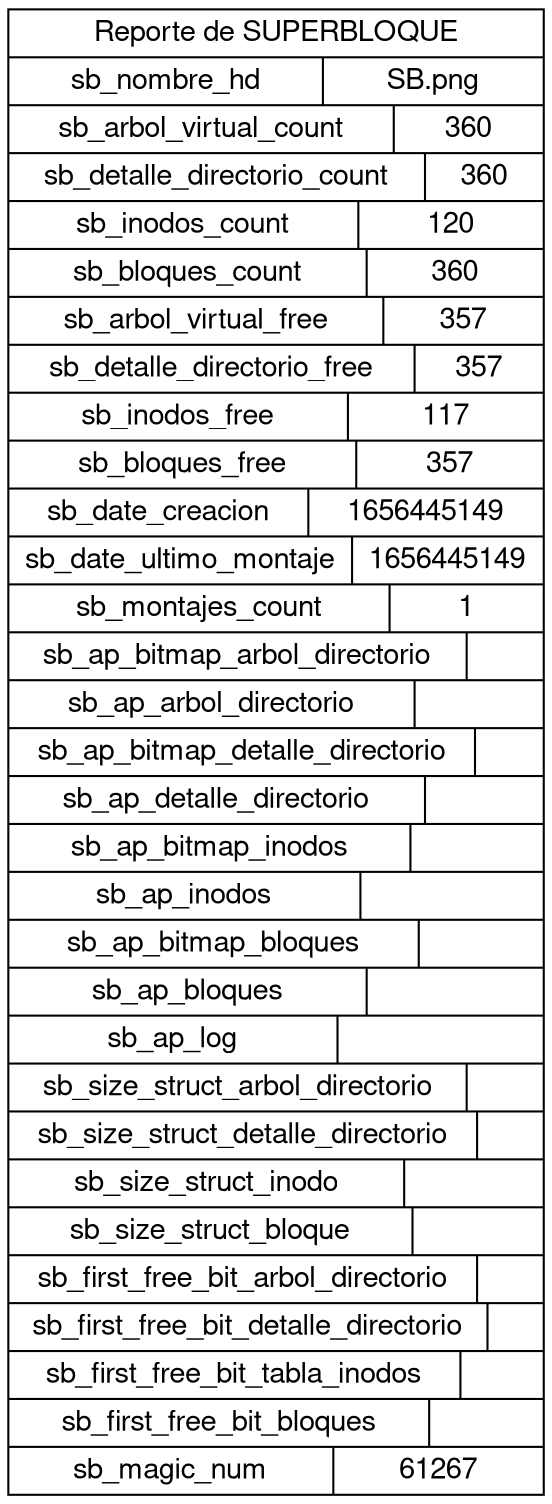 digraph G{fontname="Helvetica,Arial,sans-serif"node [fontname="Helvetica,Arial,sans-serif"]edge [fontname="Helvetica,Arial,sans-serif"]concentrate=True;rankdir=LR;node [shape=record];1 [label="Reporte de SUPERBLOQUE | { sb_nombre_hd |SB.png}|{sb_arbol_virtual_count|360}|{sb_detalle_directorio_count|360}|{sb_inodos_count|120}|{sb_bloques_count|360}|{sb_arbol_virtual_free|357}|{sb_detalle_directorio_free|357}|{sb_inodos_free|117}|{sb_bloques_free|357}|{sb_date_creacion|1656445149}|{sb_date_ultimo_montaje|1656445149}|{sb_montajes_count|1}|{sb_ap_bitmap_arbol_directorio|}|{sb_ap_arbol_directorio|}|{sb_ap_bitmap_detalle_directorio|}|{sb_ap_detalle_directorio|}|{sb_ap_bitmap_inodos|}|{sb_ap_inodos|}|{sb_ap_bitmap_bloques|}|{sb_ap_bloques|}|{sb_ap_log|}|{sb_size_struct_arbol_directorio|}|{sb_size_struct_detalle_directorio|}|{sb_size_struct_inodo|}|{sb_size_struct_bloque|}|{sb_first_free_bit_arbol_directorio|}|{sb_first_free_bit_detalle_directorio|}|{sb_first_free_bit_tabla_inodos|}|{sb_first_free_bit_bloques|}|{sb_magic_num|61267}"];}